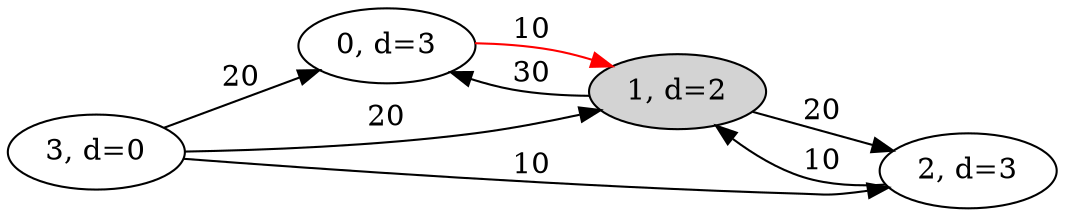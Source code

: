 digraph G {
rankdir=LR
a8_0 -> a8_1 [label="10",color=red]
a8_0 [label="0, d=3"]
a8_1 -> a8_0 [label="30"]
a8_1 -> a8_2 [label="20"]
a8_1 [label="1, d=2"]
a8_2 -> a8_1 [label="10"]
a8_2 [label="2, d=3"]
a8_3 -> a8_0 [label="20"]
a8_3 -> a8_1 [label="20"]
a8_3 -> a8_2 [label="10"]
a8_3 [label="3, d=0"]
a8_1 [style=filled]
}
